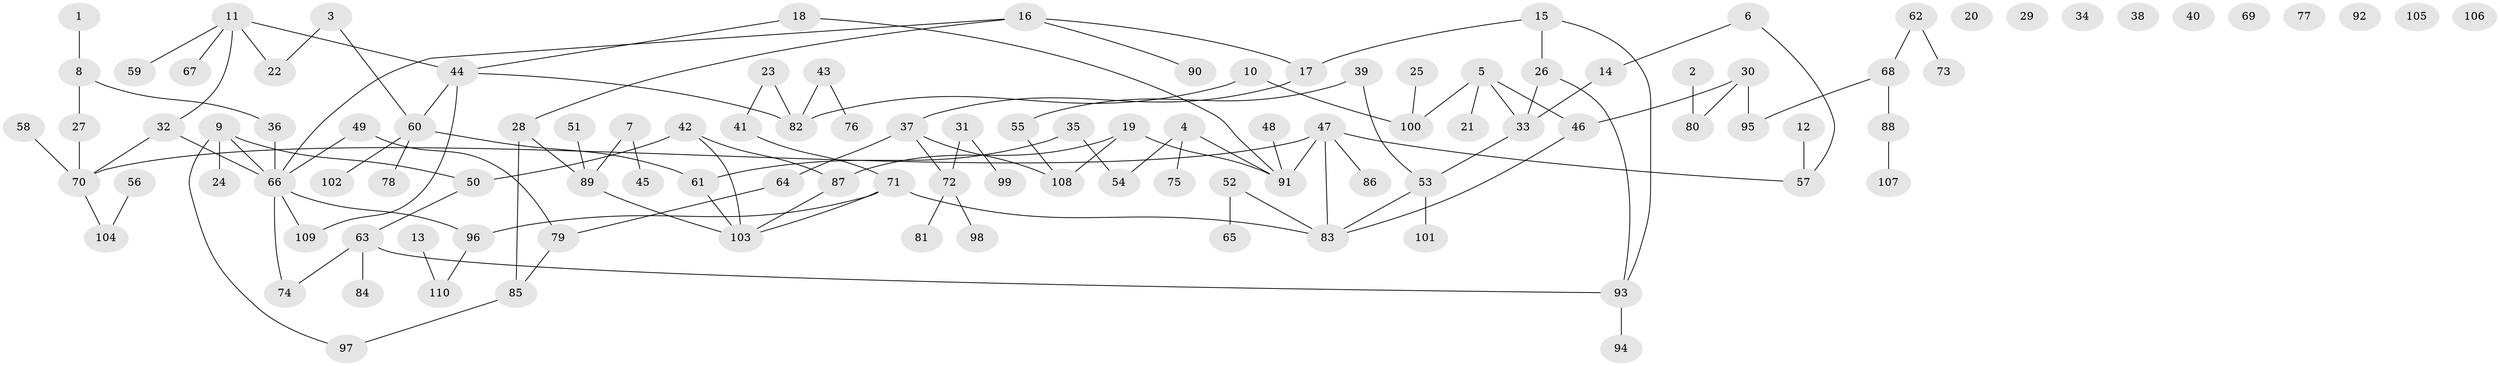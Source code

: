// coarse degree distribution, {2: 0.21212121212121213, 0: 0.15151515151515152, 1: 0.30303030303030304, 3: 0.06060606060606061, 4: 0.16666666666666666, 5: 0.06060606060606061, 6: 0.045454545454545456}
// Generated by graph-tools (version 1.1) at 2025/42/03/04/25 21:42:38]
// undirected, 110 vertices, 123 edges
graph export_dot {
graph [start="1"]
  node [color=gray90,style=filled];
  1;
  2;
  3;
  4;
  5;
  6;
  7;
  8;
  9;
  10;
  11;
  12;
  13;
  14;
  15;
  16;
  17;
  18;
  19;
  20;
  21;
  22;
  23;
  24;
  25;
  26;
  27;
  28;
  29;
  30;
  31;
  32;
  33;
  34;
  35;
  36;
  37;
  38;
  39;
  40;
  41;
  42;
  43;
  44;
  45;
  46;
  47;
  48;
  49;
  50;
  51;
  52;
  53;
  54;
  55;
  56;
  57;
  58;
  59;
  60;
  61;
  62;
  63;
  64;
  65;
  66;
  67;
  68;
  69;
  70;
  71;
  72;
  73;
  74;
  75;
  76;
  77;
  78;
  79;
  80;
  81;
  82;
  83;
  84;
  85;
  86;
  87;
  88;
  89;
  90;
  91;
  92;
  93;
  94;
  95;
  96;
  97;
  98;
  99;
  100;
  101;
  102;
  103;
  104;
  105;
  106;
  107;
  108;
  109;
  110;
  1 -- 8;
  2 -- 80;
  3 -- 22;
  3 -- 60;
  4 -- 54;
  4 -- 75;
  4 -- 91;
  5 -- 21;
  5 -- 33;
  5 -- 46;
  5 -- 100;
  6 -- 14;
  6 -- 57;
  7 -- 45;
  7 -- 89;
  8 -- 27;
  8 -- 36;
  9 -- 24;
  9 -- 50;
  9 -- 66;
  9 -- 97;
  10 -- 82;
  10 -- 100;
  11 -- 22;
  11 -- 32;
  11 -- 44;
  11 -- 59;
  11 -- 67;
  12 -- 57;
  13 -- 110;
  14 -- 33;
  15 -- 17;
  15 -- 26;
  15 -- 93;
  16 -- 17;
  16 -- 28;
  16 -- 66;
  16 -- 90;
  17 -- 37;
  18 -- 44;
  18 -- 91;
  19 -- 87;
  19 -- 91;
  19 -- 108;
  23 -- 41;
  23 -- 82;
  25 -- 100;
  26 -- 33;
  26 -- 93;
  27 -- 70;
  28 -- 85;
  28 -- 89;
  30 -- 46;
  30 -- 80;
  30 -- 95;
  31 -- 72;
  31 -- 99;
  32 -- 66;
  32 -- 70;
  33 -- 53;
  35 -- 54;
  35 -- 61;
  36 -- 66;
  37 -- 64;
  37 -- 72;
  37 -- 108;
  39 -- 53;
  39 -- 55;
  41 -- 71;
  42 -- 50;
  42 -- 87;
  42 -- 103;
  43 -- 76;
  43 -- 82;
  44 -- 60;
  44 -- 82;
  44 -- 109;
  46 -- 83;
  47 -- 57;
  47 -- 70;
  47 -- 83;
  47 -- 86;
  47 -- 91;
  48 -- 91;
  49 -- 66;
  49 -- 79;
  50 -- 63;
  51 -- 89;
  52 -- 65;
  52 -- 83;
  53 -- 83;
  53 -- 101;
  55 -- 108;
  56 -- 104;
  58 -- 70;
  60 -- 61;
  60 -- 78;
  60 -- 102;
  61 -- 103;
  62 -- 68;
  62 -- 73;
  63 -- 74;
  63 -- 84;
  63 -- 93;
  64 -- 79;
  66 -- 74;
  66 -- 96;
  66 -- 109;
  68 -- 88;
  68 -- 95;
  70 -- 104;
  71 -- 83;
  71 -- 96;
  71 -- 103;
  72 -- 81;
  72 -- 98;
  79 -- 85;
  85 -- 97;
  87 -- 103;
  88 -- 107;
  89 -- 103;
  93 -- 94;
  96 -- 110;
}
